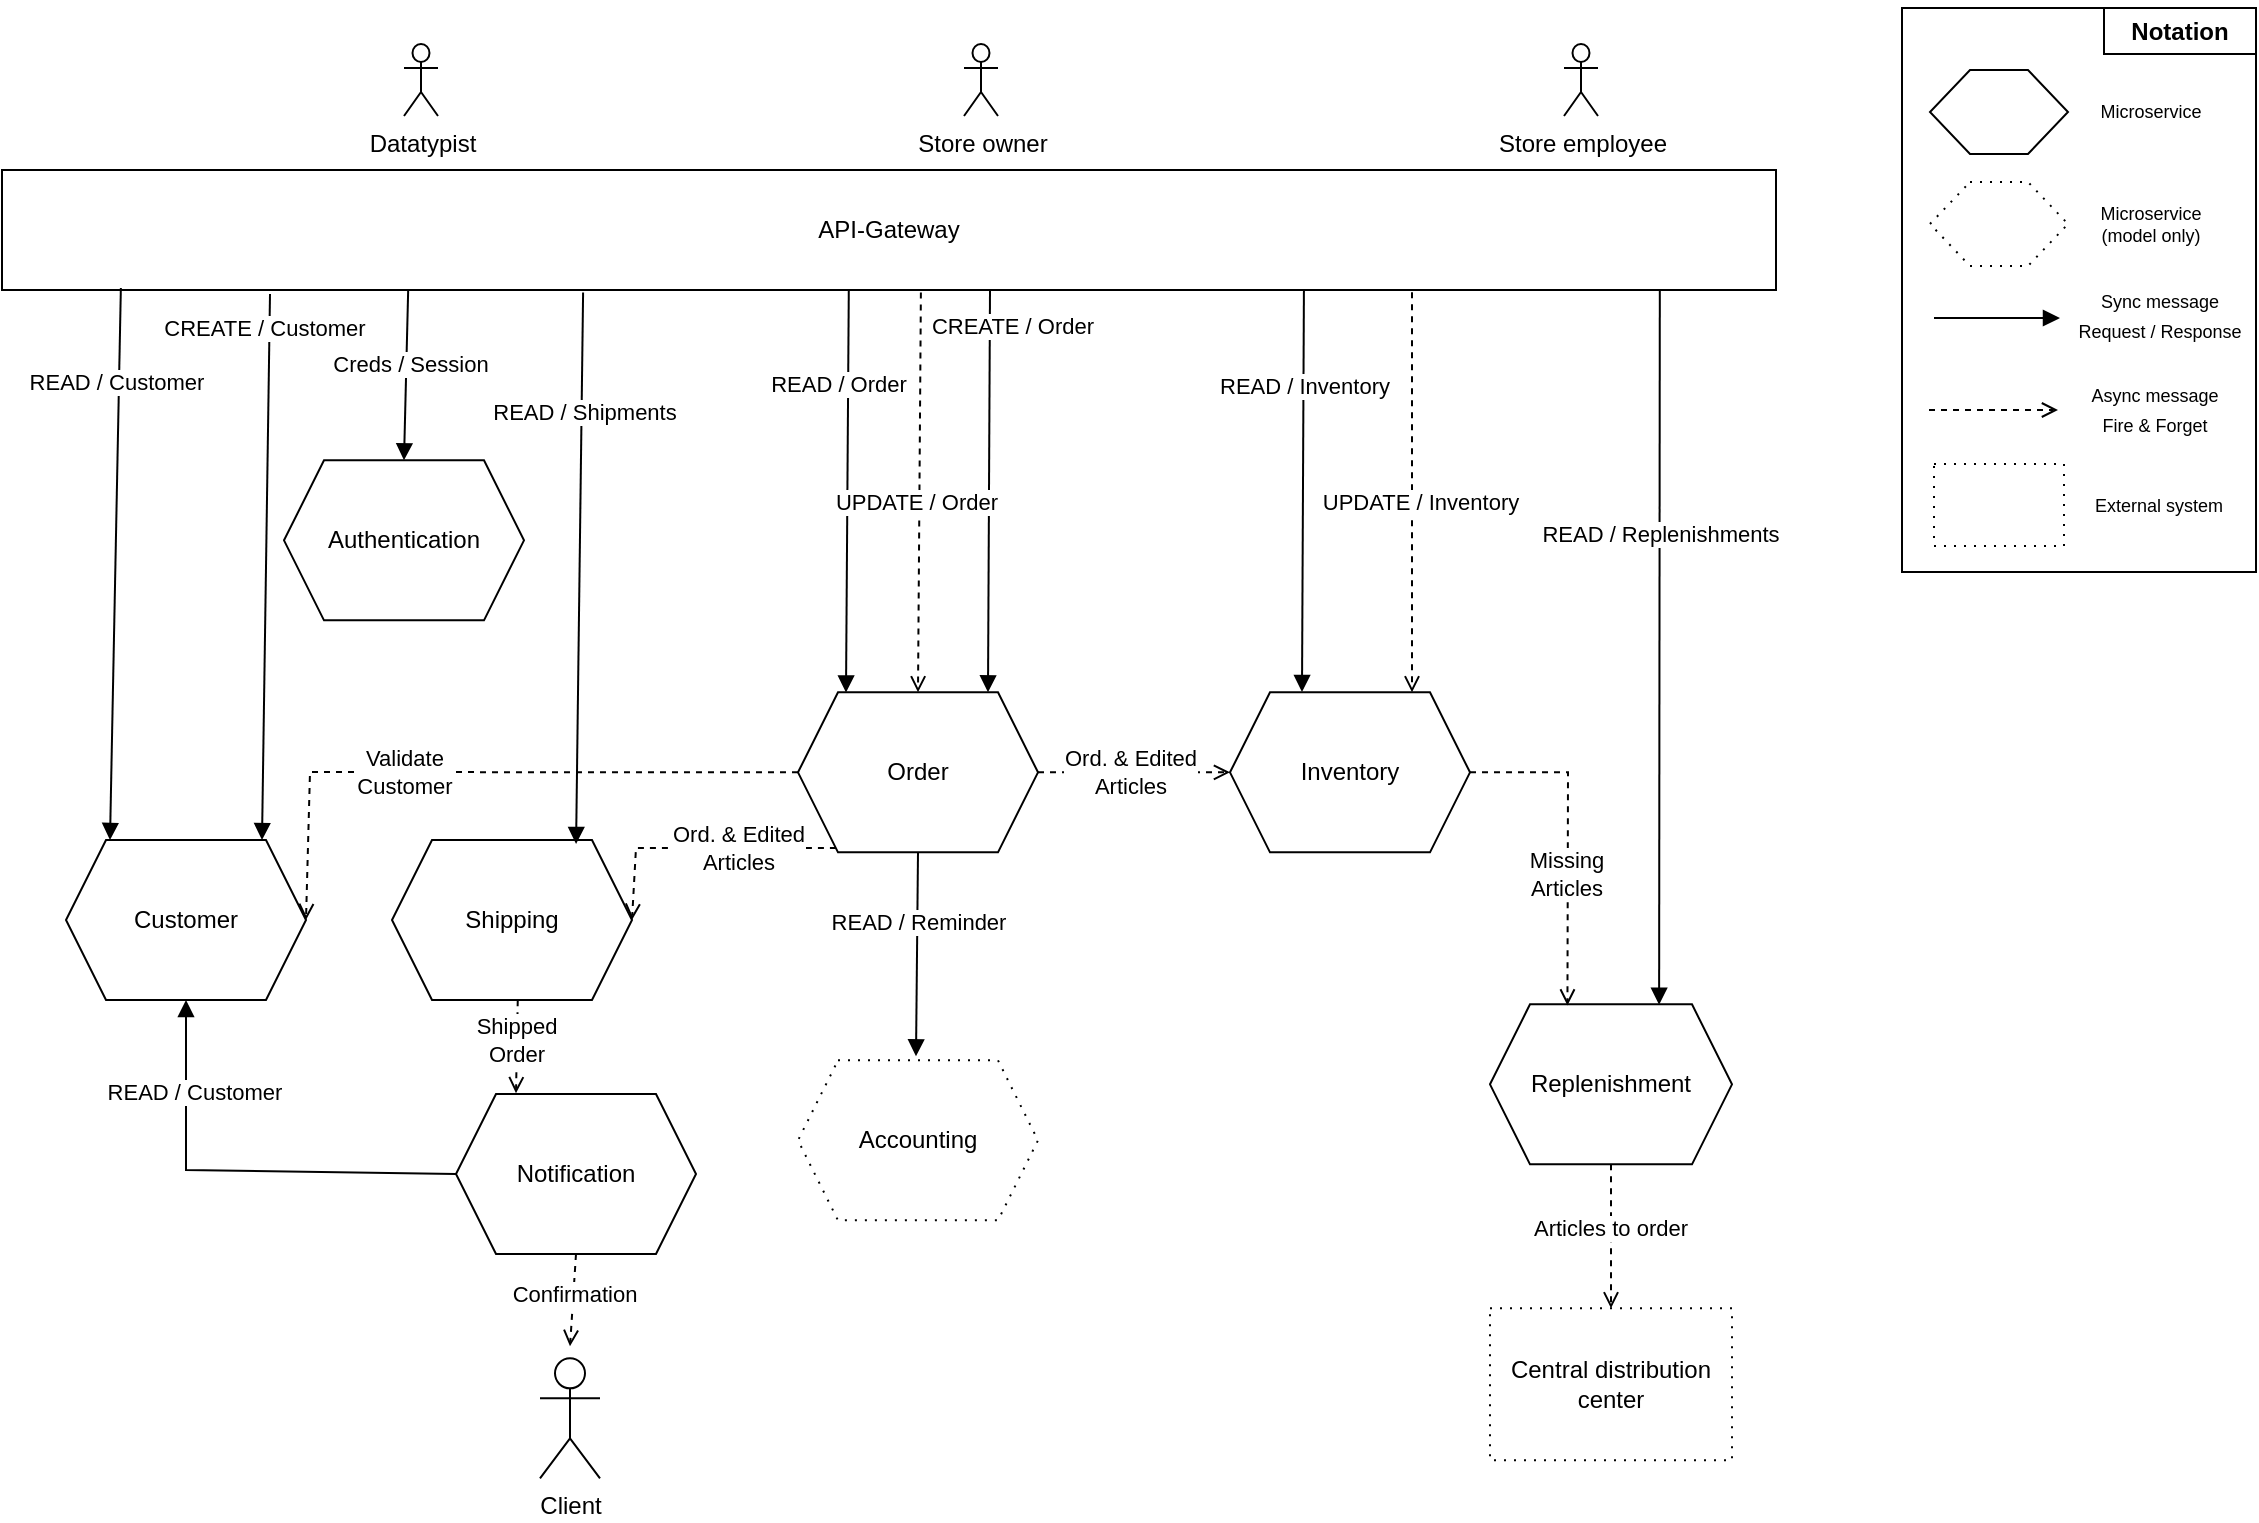 <mxfile version="24.8.3">
  <diagram name="Seite-1" id="EVmuxIH9lZPNY804kmiC">
    <mxGraphModel dx="3578" dy="2922" grid="0" gridSize="10" guides="1" tooltips="1" connect="1" arrows="1" fold="1" page="1" pageScale="1" pageWidth="1169" pageHeight="827" math="0" shadow="0">
      <root>
        <mxCell id="0" />
        <mxCell id="1" parent="0" />
        <mxCell id="twRwxWfXpDW-MKf2u_4a-7" value="" style="rounded=0;whiteSpace=wrap;html=1;" parent="1" vertex="1">
          <mxGeometry x="992" y="-827" width="177" height="282" as="geometry" />
        </mxCell>
        <mxCell id="twRwxWfXpDW-MKf2u_4a-3" value="" style="shape=hexagon;perimeter=hexagonPerimeter2;whiteSpace=wrap;html=1;fixedSize=1;" parent="1" vertex="1">
          <mxGeometry x="1006" y="-796" width="69" height="42" as="geometry" />
        </mxCell>
        <mxCell id="twRwxWfXpDW-MKf2u_4a-4" value="&lt;font style=&quot;font-size: 9px;&quot;&gt;Sync message&lt;br&gt;Request / Response&lt;/font&gt;" style="text;html=1;align=center;verticalAlign=middle;whiteSpace=wrap;rounded=0;" parent="1" vertex="1">
          <mxGeometry x="1078" y="-689" width="86" height="30" as="geometry" />
        </mxCell>
        <mxCell id="twRwxWfXpDW-MKf2u_4a-5" value="&lt;font style=&quot;font-size: 9px;&quot;&gt;Async message&lt;br&gt;Fire &amp;amp; Forget&lt;/font&gt;" style="text;html=1;align=center;verticalAlign=middle;whiteSpace=wrap;rounded=0;" parent="1" vertex="1">
          <mxGeometry x="1073" y="-642" width="91" height="30" as="geometry" />
        </mxCell>
        <mxCell id="twRwxWfXpDW-MKf2u_4a-6" value="Microservice" style="text;html=1;align=center;verticalAlign=middle;whiteSpace=wrap;rounded=0;fontSize=9;" parent="1" vertex="1">
          <mxGeometry x="1078" y="-790" width="77" height="30" as="geometry" />
        </mxCell>
        <mxCell id="twRwxWfXpDW-MKf2u_4a-8" value="" style="rounded=0;whiteSpace=wrap;html=1;" parent="1" vertex="1">
          <mxGeometry x="1093" y="-827" width="76" height="23" as="geometry" />
        </mxCell>
        <mxCell id="twRwxWfXpDW-MKf2u_4a-9" value="&lt;b&gt;Notation&lt;/b&gt;" style="text;html=1;align=center;verticalAlign=middle;whiteSpace=wrap;rounded=0;" parent="1" vertex="1">
          <mxGeometry x="1101" y="-830.5" width="60" height="30" as="geometry" />
        </mxCell>
        <mxCell id="twRwxWfXpDW-MKf2u_4a-10" value="API-Gateway" style="rounded=0;whiteSpace=wrap;html=1;" parent="1" vertex="1">
          <mxGeometry x="42" y="-746" width="887" height="60" as="geometry" />
        </mxCell>
        <mxCell id="twRwxWfXpDW-MKf2u_4a-11" value="Shipping" style="shape=hexagon;perimeter=hexagonPerimeter2;whiteSpace=wrap;html=1;fixedSize=1;" parent="1" vertex="1">
          <mxGeometry x="237" y="-411" width="120" height="80" as="geometry" />
        </mxCell>
        <mxCell id="twRwxWfXpDW-MKf2u_4a-12" value="Order" style="shape=hexagon;perimeter=hexagonPerimeter2;whiteSpace=wrap;html=1;fixedSize=1;" parent="1" vertex="1">
          <mxGeometry x="440" y="-484.82" width="120" height="80" as="geometry" />
        </mxCell>
        <mxCell id="twRwxWfXpDW-MKf2u_4a-13" value="Inventory" style="shape=hexagon;perimeter=hexagonPerimeter2;whiteSpace=wrap;html=1;fixedSize=1;" parent="1" vertex="1">
          <mxGeometry x="656" y="-484.82" width="120" height="80" as="geometry" />
        </mxCell>
        <mxCell id="twRwxWfXpDW-MKf2u_4a-14" value="Authentication" style="shape=hexagon;perimeter=hexagonPerimeter2;whiteSpace=wrap;html=1;fixedSize=1;" parent="1" vertex="1">
          <mxGeometry x="183" y="-600.82" width="120" height="80" as="geometry" />
        </mxCell>
        <mxCell id="twRwxWfXpDW-MKf2u_4a-20" value="" style="html=1;verticalAlign=bottom;labelBackgroundColor=none;endArrow=block;endFill=1;rounded=0;" parent="1" edge="1">
          <mxGeometry width="160" relative="1" as="geometry">
            <mxPoint x="1008" y="-672" as="sourcePoint" />
            <mxPoint x="1071" y="-672" as="targetPoint" />
          </mxGeometry>
        </mxCell>
        <mxCell id="twRwxWfXpDW-MKf2u_4a-21" value="" style="html=1;verticalAlign=bottom;labelBackgroundColor=none;endArrow=open;endFill=0;dashed=1;rounded=0;" parent="1" edge="1">
          <mxGeometry width="160" relative="1" as="geometry">
            <mxPoint x="1005.5" y="-626" as="sourcePoint" />
            <mxPoint x="1070" y="-626" as="targetPoint" />
          </mxGeometry>
        </mxCell>
        <mxCell id="twRwxWfXpDW-MKf2u_4a-22" value="" style="html=1;verticalAlign=bottom;labelBackgroundColor=none;endArrow=block;endFill=1;rounded=0;exitX=0.146;exitY=1;exitDx=0;exitDy=0;exitPerimeter=0;entryX=0.5;entryY=0;entryDx=0;entryDy=0;" parent="1" target="twRwxWfXpDW-MKf2u_4a-14" edge="1">
          <mxGeometry width="160" relative="1" as="geometry">
            <mxPoint x="245.084" y="-685.82" as="sourcePoint" />
            <mxPoint x="181" y="-629.88" as="targetPoint" />
          </mxGeometry>
        </mxCell>
        <mxCell id="twRwxWfXpDW-MKf2u_4a-23" value="Creds / Session" style="edgeLabel;html=1;align=center;verticalAlign=middle;resizable=0;points=[];" parent="twRwxWfXpDW-MKf2u_4a-22" vertex="1" connectable="0">
          <mxGeometry x="-0.056" y="-1" relative="1" as="geometry">
            <mxPoint x="3" y="-3" as="offset" />
          </mxGeometry>
        </mxCell>
        <mxCell id="twRwxWfXpDW-MKf2u_4a-24" value="" style="shape=hexagon;perimeter=hexagonPerimeter2;whiteSpace=wrap;html=1;fixedSize=1;dashed=1;dashPattern=1 4;" parent="1" vertex="1">
          <mxGeometry x="1006" y="-740" width="69" height="42" as="geometry" />
        </mxCell>
        <mxCell id="twRwxWfXpDW-MKf2u_4a-25" value="Microservice&lt;br&gt;(model only)" style="text;html=1;align=center;verticalAlign=middle;whiteSpace=wrap;rounded=0;fontSize=9;" parent="1" vertex="1">
          <mxGeometry x="1078" y="-734" width="77" height="30" as="geometry" />
        </mxCell>
        <mxCell id="twRwxWfXpDW-MKf2u_4a-26" value="" style="html=1;verticalAlign=bottom;labelBackgroundColor=none;endArrow=block;endFill=1;rounded=0;entryX=0.767;entryY=0.025;entryDx=0;entryDy=0;exitX=0.262;exitY=1.017;exitDx=0;exitDy=0;exitPerimeter=0;entryPerimeter=0;" parent="1" edge="1" target="twRwxWfXpDW-MKf2u_4a-11">
          <mxGeometry width="160" relative="1" as="geometry">
            <mxPoint x="332.548" y="-684.8" as="sourcePoint" />
            <mxPoint x="331" y="-484.82" as="targetPoint" />
          </mxGeometry>
        </mxCell>
        <mxCell id="twRwxWfXpDW-MKf2u_4a-27" value="READ / Shipments" style="edgeLabel;html=1;align=center;verticalAlign=middle;resizable=0;points=[];" parent="twRwxWfXpDW-MKf2u_4a-26" vertex="1" connectable="0">
          <mxGeometry x="-0.056" y="-1" relative="1" as="geometry">
            <mxPoint x="3" y="-70" as="offset" />
          </mxGeometry>
        </mxCell>
        <mxCell id="twRwxWfXpDW-MKf2u_4a-28" value="" style="html=1;verticalAlign=bottom;labelBackgroundColor=none;endArrow=block;endFill=1;rounded=0;entryX=0.292;entryY=0.005;entryDx=0;entryDy=0;entryPerimeter=0;exitX=0.455;exitY=1.006;exitDx=0;exitDy=0;exitPerimeter=0;" parent="1" edge="1">
          <mxGeometry width="160" relative="1" as="geometry">
            <mxPoint x="465.395" y="-685.82" as="sourcePoint" />
            <mxPoint x="464.0" y="-484.78" as="targetPoint" />
          </mxGeometry>
        </mxCell>
        <mxCell id="twRwxWfXpDW-MKf2u_4a-29" value="READ / Order" style="edgeLabel;html=1;align=center;verticalAlign=middle;resizable=0;points=[];" parent="twRwxWfXpDW-MKf2u_4a-28" vertex="1" connectable="0">
          <mxGeometry x="-0.056" y="-1" relative="1" as="geometry">
            <mxPoint x="-4" y="-48" as="offset" />
          </mxGeometry>
        </mxCell>
        <mxCell id="twRwxWfXpDW-MKf2u_4a-30" value="" style="html=1;verticalAlign=bottom;labelBackgroundColor=none;endArrow=block;endFill=1;rounded=0;entryX=0.3;entryY=-0.002;entryDx=0;entryDy=0;entryPerimeter=0;exitX=0.74;exitY=1;exitDx=0;exitDy=0;exitPerimeter=0;" parent="1" target="twRwxWfXpDW-MKf2u_4a-13" edge="1">
          <mxGeometry width="160" relative="1" as="geometry">
            <mxPoint x="692.96" y="-685.82" as="sourcePoint" />
            <mxPoint x="758" y="-485.82" as="targetPoint" />
          </mxGeometry>
        </mxCell>
        <mxCell id="twRwxWfXpDW-MKf2u_4a-31" value="READ / Inventory" style="edgeLabel;html=1;align=center;verticalAlign=middle;resizable=0;points=[];" parent="twRwxWfXpDW-MKf2u_4a-30" vertex="1" connectable="0">
          <mxGeometry x="-0.056" y="-1" relative="1" as="geometry">
            <mxPoint x="1" y="-47" as="offset" />
          </mxGeometry>
        </mxCell>
        <mxCell id="twRwxWfXpDW-MKf2u_4a-32" value="Replenishment" style="shape=hexagon;perimeter=hexagonPerimeter2;whiteSpace=wrap;html=1;fixedSize=1;" parent="1" vertex="1">
          <mxGeometry x="786" y="-328.82" width="121" height="80" as="geometry" />
        </mxCell>
        <mxCell id="twRwxWfXpDW-MKf2u_4a-33" value="" style="html=1;verticalAlign=bottom;labelBackgroundColor=none;endArrow=block;endFill=1;rounded=0;exitX=0.976;exitY=0.997;exitDx=0;exitDy=0;exitPerimeter=0;entryX=0.23;entryY=0.002;entryDx=0;entryDy=0;entryPerimeter=0;" parent="1" edge="1">
          <mxGeometry width="160" relative="1" as="geometry">
            <mxPoint x="870.904" y="-686.0" as="sourcePoint" />
            <mxPoint x="870.56" y="-328.66" as="targetPoint" />
          </mxGeometry>
        </mxCell>
        <mxCell id="twRwxWfXpDW-MKf2u_4a-34" value="READ / Replenishments" style="edgeLabel;html=1;align=center;verticalAlign=middle;resizable=0;points=[];" parent="twRwxWfXpDW-MKf2u_4a-33" vertex="1" connectable="0">
          <mxGeometry x="-0.056" y="-1" relative="1" as="geometry">
            <mxPoint x="1" y="-47" as="offset" />
          </mxGeometry>
        </mxCell>
        <mxCell id="twRwxWfXpDW-MKf2u_4a-35" value="" style="html=1;verticalAlign=bottom;labelBackgroundColor=none;endArrow=block;endFill=1;rounded=0;entryX=0.292;entryY=0.005;entryDx=0;entryDy=0;entryPerimeter=0;exitX=0.455;exitY=1.006;exitDx=0;exitDy=0;exitPerimeter=0;" parent="1" edge="1">
          <mxGeometry width="160" relative="1" as="geometry">
            <mxPoint x="536" y="-685.82" as="sourcePoint" />
            <mxPoint x="535" y="-484.82" as="targetPoint" />
          </mxGeometry>
        </mxCell>
        <mxCell id="twRwxWfXpDW-MKf2u_4a-36" value="CREATE / Order" style="edgeLabel;html=1;align=center;verticalAlign=middle;resizable=0;points=[];" parent="twRwxWfXpDW-MKf2u_4a-35" vertex="1" connectable="0">
          <mxGeometry x="-0.056" y="-1" relative="1" as="geometry">
            <mxPoint x="12" y="-77" as="offset" />
          </mxGeometry>
        </mxCell>
        <mxCell id="twRwxWfXpDW-MKf2u_4a-37" value="" style="html=1;verticalAlign=bottom;labelBackgroundColor=none;endArrow=open;endFill=0;dashed=1;rounded=0;exitX=1;exitY=0.5;exitDx=0;exitDy=0;entryX=0.32;entryY=0.007;entryDx=0;entryDy=0;entryPerimeter=0;" parent="1" source="twRwxWfXpDW-MKf2u_4a-13" target="twRwxWfXpDW-MKf2u_4a-32" edge="1">
          <mxGeometry width="160" relative="1" as="geometry">
            <mxPoint x="786" y="-448.82" as="sourcePoint" />
            <mxPoint x="824" y="-350.82" as="targetPoint" />
            <Array as="points">
              <mxPoint x="825" y="-444.82" />
            </Array>
          </mxGeometry>
        </mxCell>
        <mxCell id="twRwxWfXpDW-MKf2u_4a-38" value="Missing&lt;br&gt;Articles" style="edgeLabel;html=1;align=center;verticalAlign=middle;resizable=0;points=[];" parent="twRwxWfXpDW-MKf2u_4a-37" vertex="1" connectable="0">
          <mxGeometry x="0.241" relative="1" as="geometry">
            <mxPoint x="-1" y="-3" as="offset" />
          </mxGeometry>
        </mxCell>
        <mxCell id="twRwxWfXpDW-MKf2u_4a-39" value="Notification" style="shape=hexagon;perimeter=hexagonPerimeter2;whiteSpace=wrap;html=1;fixedSize=1;" parent="1" vertex="1">
          <mxGeometry x="269" y="-284" width="120" height="80" as="geometry" />
        </mxCell>
        <mxCell id="twRwxWfXpDW-MKf2u_4a-40" value="Customer" style="shape=hexagon;perimeter=hexagonPerimeter2;whiteSpace=wrap;html=1;fixedSize=1;" parent="1" vertex="1">
          <mxGeometry x="74" y="-411" width="120" height="80" as="geometry" />
        </mxCell>
        <mxCell id="twRwxWfXpDW-MKf2u_4a-43" value="" style="html=1;verticalAlign=bottom;labelBackgroundColor=none;endArrow=open;endFill=0;dashed=1;rounded=0;exitX=0.524;exitY=1.001;exitDx=0;exitDy=0;entryX=0.25;entryY=-0.005;entryDx=0;entryDy=0;entryPerimeter=0;exitPerimeter=0;" parent="1" source="twRwxWfXpDW-MKf2u_4a-11" target="twRwxWfXpDW-MKf2u_4a-39" edge="1">
          <mxGeometry width="160" relative="1" as="geometry">
            <mxPoint x="269" y="-331.82" as="sourcePoint" />
            <mxPoint x="333.5" y="-331.82" as="targetPoint" />
          </mxGeometry>
        </mxCell>
        <mxCell id="twRwxWfXpDW-MKf2u_4a-50" value="Shipped&lt;br&gt;Order" style="edgeLabel;html=1;align=center;verticalAlign=middle;resizable=0;points=[];" parent="twRwxWfXpDW-MKf2u_4a-43" vertex="1" connectable="0">
          <mxGeometry x="-0.152" y="-1" relative="1" as="geometry">
            <mxPoint as="offset" />
          </mxGeometry>
        </mxCell>
        <mxCell id="twRwxWfXpDW-MKf2u_4a-44" value="" style="html=1;verticalAlign=bottom;labelBackgroundColor=none;endArrow=block;endFill=1;rounded=0;exitX=0;exitY=0.5;exitDx=0;exitDy=0;entryX=0.5;entryY=1;entryDx=0;entryDy=0;" parent="1" source="twRwxWfXpDW-MKf2u_4a-39" target="twRwxWfXpDW-MKf2u_4a-40" edge="1">
          <mxGeometry width="160" relative="1" as="geometry">
            <mxPoint x="194" y="-231.82" as="sourcePoint" />
            <mxPoint x="257" y="-231.82" as="targetPoint" />
            <Array as="points">
              <mxPoint x="134" y="-246" />
            </Array>
          </mxGeometry>
        </mxCell>
        <mxCell id="twRwxWfXpDW-MKf2u_4a-45" value="READ / Customer" style="edgeLabel;html=1;align=center;verticalAlign=middle;resizable=0;points=[];" parent="twRwxWfXpDW-MKf2u_4a-44" vertex="1" connectable="0">
          <mxGeometry x="0.346" relative="1" as="geometry">
            <mxPoint x="4" y="-26" as="offset" />
          </mxGeometry>
        </mxCell>
        <mxCell id="twRwxWfXpDW-MKf2u_4a-46" value="" style="html=1;verticalAlign=bottom;labelBackgroundColor=none;endArrow=open;endFill=0;dashed=1;rounded=0;exitX=1;exitY=0.5;exitDx=0;exitDy=0;entryX=0;entryY=0.5;entryDx=0;entryDy=0;" parent="1" source="twRwxWfXpDW-MKf2u_4a-12" target="twRwxWfXpDW-MKf2u_4a-13" edge="1">
          <mxGeometry width="160" relative="1" as="geometry">
            <mxPoint x="598" y="-399.82" as="sourcePoint" />
            <mxPoint x="662.5" y="-399.82" as="targetPoint" />
          </mxGeometry>
        </mxCell>
        <mxCell id="twRwxWfXpDW-MKf2u_4a-47" value="Ord. &amp;amp; Edited&lt;br&gt;Articles" style="edgeLabel;html=1;align=center;verticalAlign=middle;resizable=0;points=[];" parent="twRwxWfXpDW-MKf2u_4a-46" vertex="1" connectable="0">
          <mxGeometry x="-0.012" relative="1" as="geometry">
            <mxPoint x="-2" as="offset" />
          </mxGeometry>
        </mxCell>
        <mxCell id="twRwxWfXpDW-MKf2u_4a-48" value="" style="html=1;verticalAlign=bottom;labelBackgroundColor=none;endArrow=open;endFill=0;dashed=1;rounded=0;exitX=0.486;exitY=1.017;exitDx=0;exitDy=0;entryX=0.5;entryY=0;entryDx=0;entryDy=0;exitPerimeter=0;" parent="1" target="twRwxWfXpDW-MKf2u_4a-12" edge="1">
          <mxGeometry width="160" relative="1" as="geometry">
            <mxPoint x="501.444" y="-684.8" as="sourcePoint" />
            <mxPoint x="656" y="-410.82" as="targetPoint" />
          </mxGeometry>
        </mxCell>
        <mxCell id="twRwxWfXpDW-MKf2u_4a-49" value="UPDATE / Order" style="edgeLabel;html=1;align=center;verticalAlign=middle;resizable=0;points=[];" parent="twRwxWfXpDW-MKf2u_4a-48" vertex="1" connectable="0">
          <mxGeometry x="-0.012" relative="1" as="geometry">
            <mxPoint x="-2" y="6" as="offset" />
          </mxGeometry>
        </mxCell>
        <mxCell id="twRwxWfXpDW-MKf2u_4a-51" value="Client" style="shape=umlActor;verticalLabelPosition=bottom;verticalAlign=top;html=1;" parent="1" vertex="1">
          <mxGeometry x="311" y="-151.82" width="30" height="60" as="geometry" />
        </mxCell>
        <mxCell id="twRwxWfXpDW-MKf2u_4a-52" value="" style="html=1;verticalAlign=bottom;labelBackgroundColor=none;endArrow=open;endFill=0;dashed=1;rounded=0;exitX=0.5;exitY=1;exitDx=0;exitDy=0;" parent="1" source="twRwxWfXpDW-MKf2u_4a-39" edge="1">
          <mxGeometry width="160" relative="1" as="geometry">
            <mxPoint x="341" y="-213.82" as="sourcePoint" />
            <mxPoint x="326" y="-157.82" as="targetPoint" />
          </mxGeometry>
        </mxCell>
        <mxCell id="twRwxWfXpDW-MKf2u_4a-53" value="Confirmation" style="edgeLabel;html=1;align=center;verticalAlign=middle;resizable=0;points=[];" parent="twRwxWfXpDW-MKf2u_4a-52" vertex="1" connectable="0">
          <mxGeometry x="-0.152" y="-1" relative="1" as="geometry">
            <mxPoint x="1" as="offset" />
          </mxGeometry>
        </mxCell>
        <mxCell id="twRwxWfXpDW-MKf2u_4a-55" value="Accounting" style="shape=hexagon;perimeter=hexagonPerimeter2;whiteSpace=wrap;html=1;fixedSize=1;dashed=1;dashPattern=1 4;" parent="1" vertex="1">
          <mxGeometry x="440" y="-300.82" width="120" height="80" as="geometry" />
        </mxCell>
        <mxCell id="twRwxWfXpDW-MKf2u_4a-56" value="" style="html=1;verticalAlign=bottom;labelBackgroundColor=none;endArrow=block;endFill=1;rounded=0;exitX=0.5;exitY=1;exitDx=0;exitDy=0;" parent="1" source="twRwxWfXpDW-MKf2u_4a-12" edge="1">
          <mxGeometry width="160" relative="1" as="geometry">
            <mxPoint x="625" y="-308.82" as="sourcePoint" />
            <mxPoint x="499" y="-302.82" as="targetPoint" />
          </mxGeometry>
        </mxCell>
        <mxCell id="twRwxWfXpDW-MKf2u_4a-57" value="READ / Reminder" style="edgeLabel;html=1;align=center;verticalAlign=middle;resizable=0;points=[];" parent="twRwxWfXpDW-MKf2u_4a-56" vertex="1" connectable="0">
          <mxGeometry x="-0.056" y="-1" relative="1" as="geometry">
            <mxPoint x="1" y="-13" as="offset" />
          </mxGeometry>
        </mxCell>
        <mxCell id="twRwxWfXpDW-MKf2u_4a-58" value="" style="html=1;verticalAlign=bottom;labelBackgroundColor=none;endArrow=open;endFill=0;dashed=1;rounded=0;exitX=0.158;exitY=0.973;exitDx=0;exitDy=0;entryX=1;entryY=0.5;entryDx=0;entryDy=0;exitPerimeter=0;" parent="1" source="twRwxWfXpDW-MKf2u_4a-12" target="twRwxWfXpDW-MKf2u_4a-11" edge="1">
          <mxGeometry width="160" relative="1" as="geometry">
            <mxPoint x="347" y="-404.82" as="sourcePoint" />
            <mxPoint x="443" y="-404.82" as="targetPoint" />
            <Array as="points">
              <mxPoint x="359" y="-407" />
            </Array>
          </mxGeometry>
        </mxCell>
        <mxCell id="twRwxWfXpDW-MKf2u_4a-59" value="Ord. &amp;amp; Edited&lt;br&gt;Articles" style="edgeLabel;html=1;align=center;verticalAlign=middle;resizable=0;points=[];" parent="twRwxWfXpDW-MKf2u_4a-58" vertex="1" connectable="0">
          <mxGeometry x="-0.012" relative="1" as="geometry">
            <mxPoint x="18" as="offset" />
          </mxGeometry>
        </mxCell>
        <mxCell id="twRwxWfXpDW-MKf2u_4a-60" value="" style="html=1;verticalAlign=bottom;labelBackgroundColor=none;endArrow=open;endFill=0;dashed=1;rounded=0;exitX=0.486;exitY=1.017;exitDx=0;exitDy=0;entryX=0.5;entryY=0;entryDx=0;entryDy=0;exitPerimeter=0;" parent="1" edge="1">
          <mxGeometry width="160" relative="1" as="geometry">
            <mxPoint x="747" y="-684.82" as="sourcePoint" />
            <mxPoint x="747" y="-484.82" as="targetPoint" />
          </mxGeometry>
        </mxCell>
        <mxCell id="twRwxWfXpDW-MKf2u_4a-61" value="UPDATE / Inventory" style="edgeLabel;html=1;align=center;verticalAlign=middle;resizable=0;points=[];" parent="twRwxWfXpDW-MKf2u_4a-60" vertex="1" connectable="0">
          <mxGeometry x="-0.012" relative="1" as="geometry">
            <mxPoint x="4" y="6" as="offset" />
          </mxGeometry>
        </mxCell>
        <mxCell id="twRwxWfXpDW-MKf2u_4a-64" value="" style="rounded=0;whiteSpace=wrap;html=1;dashed=1;dashPattern=1 4;" parent="1" vertex="1">
          <mxGeometry x="1008" y="-599" width="65" height="41" as="geometry" />
        </mxCell>
        <mxCell id="twRwxWfXpDW-MKf2u_4a-65" value="&lt;font style=&quot;font-size: 9px;&quot;&gt;External system&lt;/font&gt;" style="text;html=1;align=center;verticalAlign=middle;whiteSpace=wrap;rounded=0;fontSize=9;" parent="1" vertex="1">
          <mxGeometry x="1075" y="-593.5" width="91" height="30" as="geometry" />
        </mxCell>
        <mxCell id="twRwxWfXpDW-MKf2u_4a-66" value="Central distribution center" style="rounded=0;whiteSpace=wrap;html=1;dashed=1;dashPattern=1 4;" parent="1" vertex="1">
          <mxGeometry x="786" y="-176.82" width="121" height="76" as="geometry" />
        </mxCell>
        <mxCell id="twRwxWfXpDW-MKf2u_4a-67" value="" style="html=1;verticalAlign=bottom;labelBackgroundColor=none;endArrow=open;endFill=0;dashed=1;rounded=0;exitX=0.5;exitY=1;exitDx=0;exitDy=0;entryX=0.5;entryY=0;entryDx=0;entryDy=0;" parent="1" source="twRwxWfXpDW-MKf2u_4a-32" target="twRwxWfXpDW-MKf2u_4a-66" edge="1">
          <mxGeometry width="160" relative="1" as="geometry">
            <mxPoint x="932" y="-228.82" as="sourcePoint" />
            <mxPoint x="996.5" y="-228.82" as="targetPoint" />
          </mxGeometry>
        </mxCell>
        <mxCell id="twRwxWfXpDW-MKf2u_4a-72" value="Articles to order" style="edgeLabel;html=1;align=center;verticalAlign=middle;resizable=0;points=[];" parent="twRwxWfXpDW-MKf2u_4a-67" vertex="1" connectable="0">
          <mxGeometry x="-0.167" y="2" relative="1" as="geometry">
            <mxPoint x="-3" y="2" as="offset" />
          </mxGeometry>
        </mxCell>
        <mxCell id="twRwxWfXpDW-MKf2u_4a-68" value="Datatypist" style="shape=umlActor;verticalLabelPosition=bottom;verticalAlign=top;html=1;outlineConnect=0;" parent="1" vertex="1">
          <mxGeometry x="243" y="-809" width="17" height="36" as="geometry" />
        </mxCell>
        <mxCell id="twRwxWfXpDW-MKf2u_4a-69" value="Store owner" style="shape=umlActor;verticalLabelPosition=bottom;verticalAlign=top;html=1;outlineConnect=0;" parent="1" vertex="1">
          <mxGeometry x="523" y="-809" width="17" height="36" as="geometry" />
        </mxCell>
        <mxCell id="twRwxWfXpDW-MKf2u_4a-70" value="Store employee" style="shape=umlActor;verticalLabelPosition=bottom;verticalAlign=top;html=1;outlineConnect=0;" parent="1" vertex="1">
          <mxGeometry x="823" y="-809" width="17" height="36" as="geometry" />
        </mxCell>
        <mxCell id="_jrWEnDzerTKkW7tiQki-3" value="" style="html=1;verticalAlign=bottom;labelBackgroundColor=none;endArrow=block;endFill=1;rounded=0;entryX=0.5;entryY=0;entryDx=0;entryDy=0;exitX=0.067;exitY=0.983;exitDx=0;exitDy=0;exitPerimeter=0;" parent="1" source="twRwxWfXpDW-MKf2u_4a-10" edge="1">
          <mxGeometry width="160" relative="1" as="geometry">
            <mxPoint x="100" y="-682" as="sourcePoint" />
            <mxPoint x="96" y="-411.0" as="targetPoint" />
          </mxGeometry>
        </mxCell>
        <mxCell id="_jrWEnDzerTKkW7tiQki-4" value="READ / Customer" style="edgeLabel;html=1;align=center;verticalAlign=middle;resizable=0;points=[];" parent="_jrWEnDzerTKkW7tiQki-3" vertex="1" connectable="0">
          <mxGeometry x="-0.056" y="-1" relative="1" as="geometry">
            <mxPoint x="1" y="-84" as="offset" />
          </mxGeometry>
        </mxCell>
        <mxCell id="IuAFS91c5E6kXzsvrKHu-1" value="" style="html=1;verticalAlign=bottom;labelBackgroundColor=none;endArrow=block;endFill=1;rounded=0;entryX=0.5;entryY=0;entryDx=0;entryDy=0;" edge="1" parent="1">
          <mxGeometry width="160" relative="1" as="geometry">
            <mxPoint x="176" y="-684" as="sourcePoint" />
            <mxPoint x="172" y="-411.0" as="targetPoint" />
          </mxGeometry>
        </mxCell>
        <mxCell id="IuAFS91c5E6kXzsvrKHu-2" value="CREATE / Customer" style="edgeLabel;html=1;align=center;verticalAlign=middle;resizable=0;points=[];" vertex="1" connectable="0" parent="IuAFS91c5E6kXzsvrKHu-1">
          <mxGeometry x="-0.056" y="-1" relative="1" as="geometry">
            <mxPoint y="-112" as="offset" />
          </mxGeometry>
        </mxCell>
        <mxCell id="IuAFS91c5E6kXzsvrKHu-3" value="" style="html=1;verticalAlign=bottom;labelBackgroundColor=none;endArrow=open;endFill=0;dashed=1;rounded=0;exitX=0;exitY=0.5;exitDx=0;exitDy=0;entryX=1;entryY=0.5;entryDx=0;entryDy=0;" edge="1" parent="1" source="twRwxWfXpDW-MKf2u_4a-12" target="twRwxWfXpDW-MKf2u_4a-40">
          <mxGeometry width="160" relative="1" as="geometry">
            <mxPoint x="314" y="-452" as="sourcePoint" />
            <mxPoint x="212" y="-416" as="targetPoint" />
            <Array as="points">
              <mxPoint x="196" y="-445" />
            </Array>
          </mxGeometry>
        </mxCell>
        <mxCell id="IuAFS91c5E6kXzsvrKHu-4" value="Validate &lt;br&gt;Customer" style="edgeLabel;html=1;align=center;verticalAlign=middle;resizable=0;points=[];" vertex="1" connectable="0" parent="IuAFS91c5E6kXzsvrKHu-3">
          <mxGeometry x="-0.012" relative="1" as="geometry">
            <mxPoint x="-40" as="offset" />
          </mxGeometry>
        </mxCell>
      </root>
    </mxGraphModel>
  </diagram>
</mxfile>

